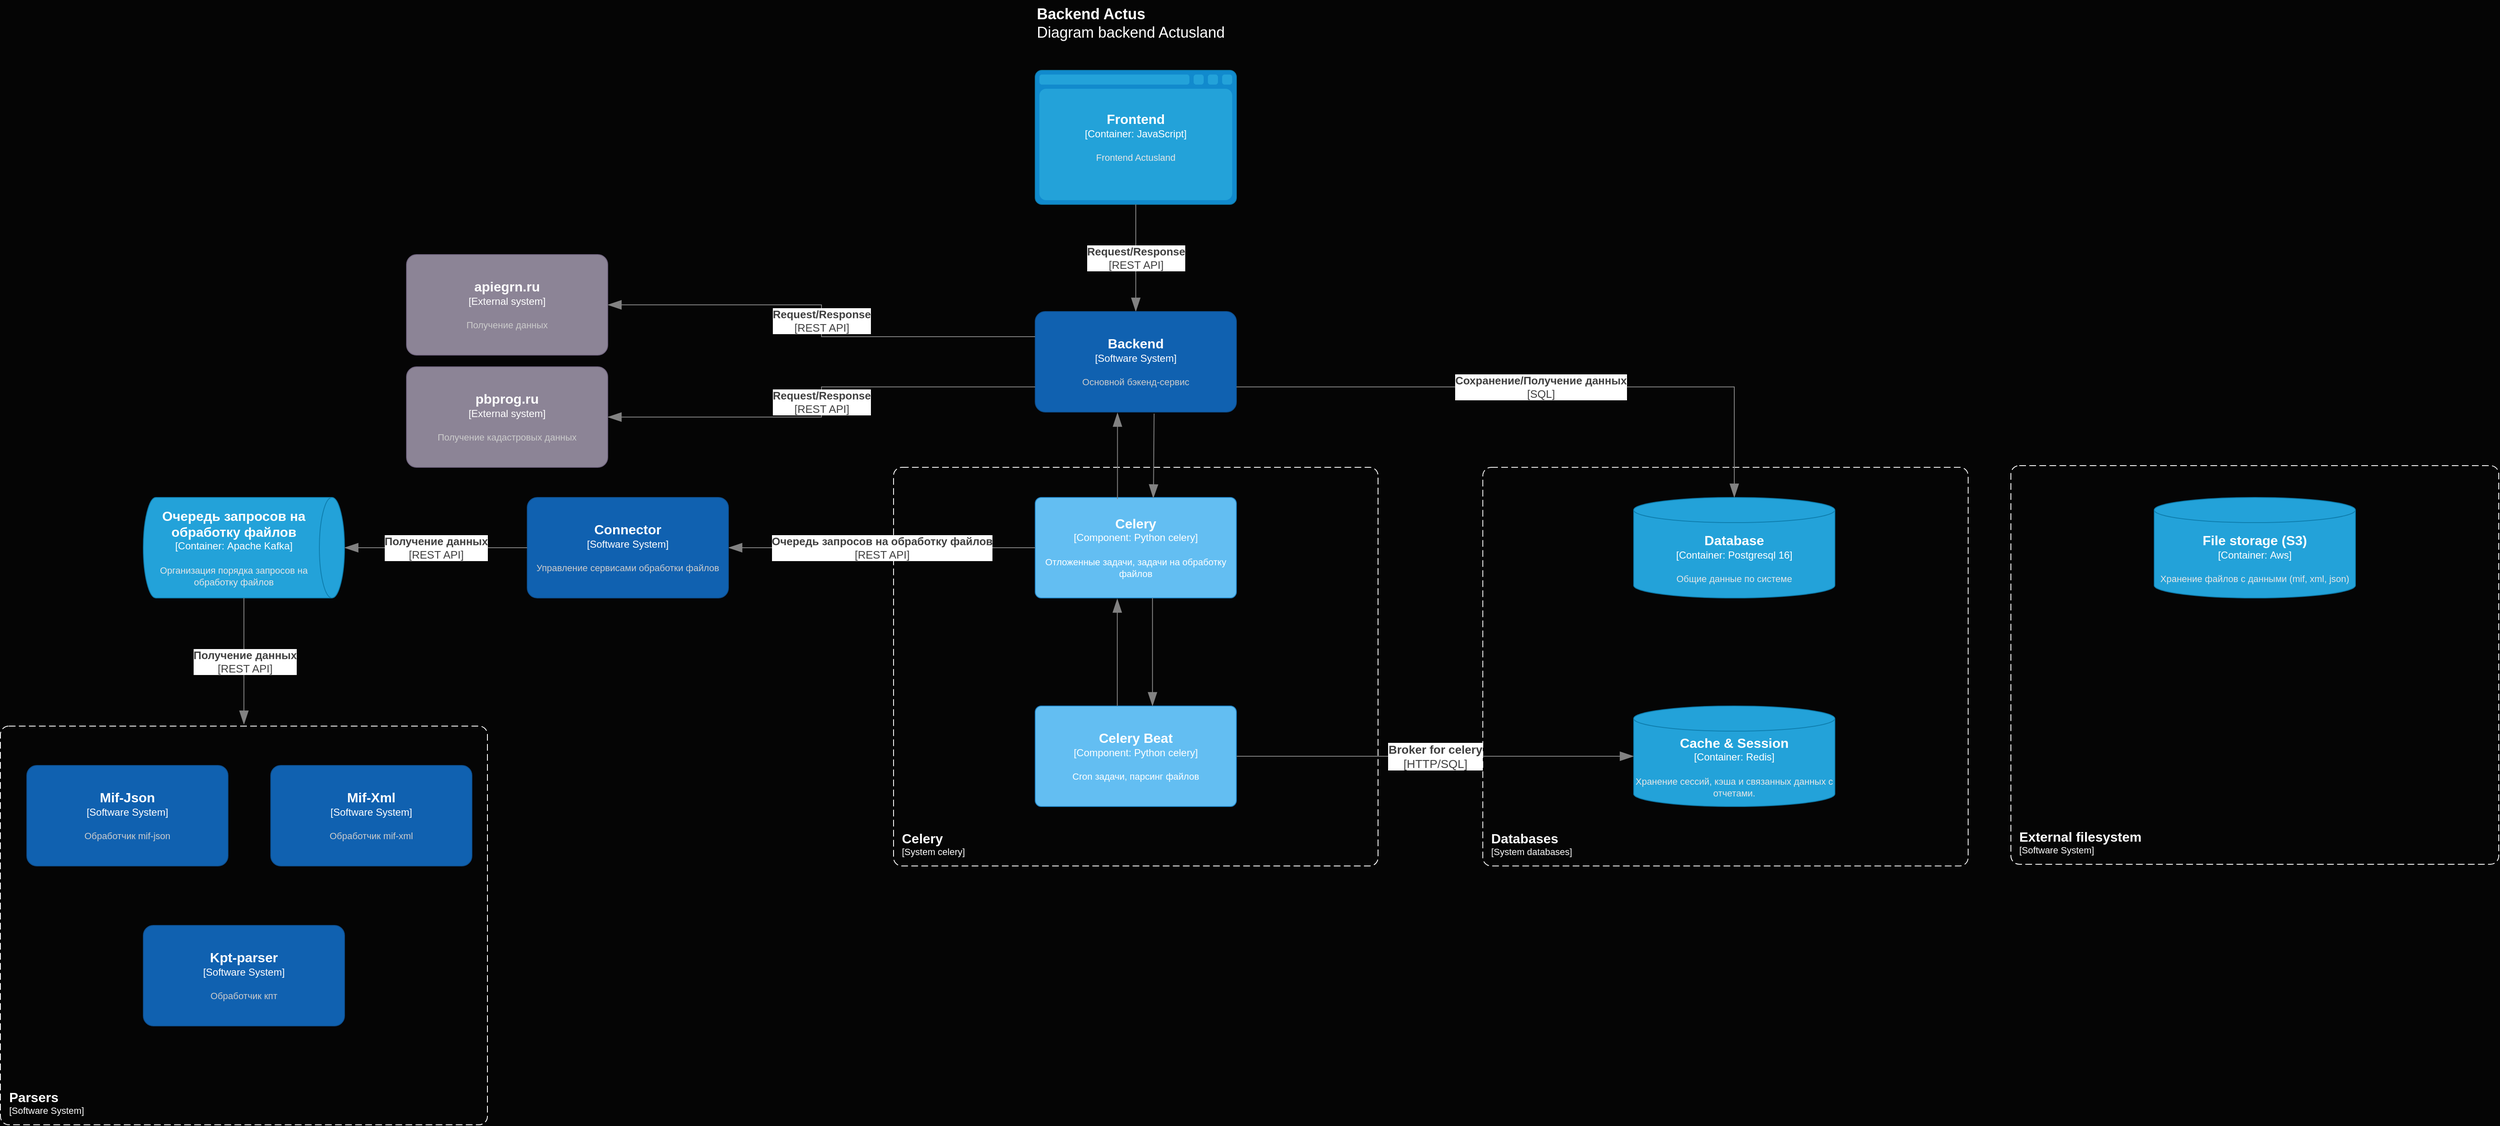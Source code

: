 <mxfile version="24.8.4">
  <diagram name="Страница — 1" id="52klQPQ4Oxv10gy-3ELU">
    <mxGraphModel dx="6168" dy="1476" grid="0" gridSize="10" guides="1" tooltips="1" connect="1" arrows="1" fold="1" page="1" pageScale="1" pageWidth="3300" pageHeight="2339" background="#050505" math="0" shadow="0">
      <root>
        <mxCell id="0" />
        <mxCell id="1" parent="0" />
        <object placeholders="1" c4Name="Cache &amp; Session" c4Type="Container" c4Technology="Redis" c4Description="Хранение сессий, кэша и связанных данных с отчетами." label="&lt;font style=&quot;font-size: 16px&quot;&gt;&lt;b&gt;%c4Name%&lt;/b&gt;&lt;/font&gt;&lt;div&gt;[%c4Type%:&amp;nbsp;%c4Technology%]&lt;/div&gt;&lt;br&gt;&lt;div&gt;&lt;font style=&quot;font-size: 11px&quot;&gt;&lt;font color=&quot;#E6E6E6&quot;&gt;%c4Description%&lt;/font&gt;&lt;/div&gt;" id="E3Ld_auYSvhSXCAyu43p-4">
          <mxCell style="shape=cylinder3;size=15;whiteSpace=wrap;html=1;boundedLbl=1;rounded=0;labelBackgroundColor=none;fillColor=#23A2D9;fontSize=12;fontColor=#ffffff;align=center;strokeColor=#0E7DAD;metaEdit=1;points=[[0.5,0,0],[1,0.25,0],[1,0.5,0],[1,0.75,0],[0.5,1,0],[0,0.75,0],[0,0.5,0],[0,0.25,0]];resizable=0;" vertex="1" parent="1">
            <mxGeometry x="-1133" y="848" width="240" height="120" as="geometry" />
          </mxCell>
        </object>
        <object placeholders="1" c4Name="pbprog.ru" c4Type="External system" c4Description="Получение кадастровых данных" label="&lt;font style=&quot;font-size: 16px&quot;&gt;&lt;b&gt;%c4Name%&lt;/b&gt;&lt;/font&gt;&lt;div&gt;[%c4Type%]&lt;/div&gt;&lt;br&gt;&lt;div&gt;&lt;font style=&quot;font-size: 11px&quot;&gt;&lt;font color=&quot;#cccccc&quot;&gt;%c4Description%&lt;/font&gt;&lt;/div&gt;" id="E3Ld_auYSvhSXCAyu43p-5">
          <mxCell style="rounded=1;whiteSpace=wrap;html=1;labelBackgroundColor=none;fillColor=#8C8496;fontColor=#ffffff;align=center;arcSize=10;strokeColor=#736782;metaEdit=1;resizable=0;points=[[0.25,0,0],[0.5,0,0],[0.75,0,0],[1,0.25,0],[1,0.5,0],[1,0.75,0],[0.75,1,0],[0.5,1,0],[0.25,1,0],[0,0.75,0],[0,0.5,0],[0,0.25,0]];" vertex="1" parent="1">
            <mxGeometry x="-2597" y="443" width="240" height="120" as="geometry" />
          </mxCell>
        </object>
        <object placeholders="1" c4Name="Database" c4Type="Container" c4Technology="Postgresql 16" c4Description="Общие данные по системе" label="&lt;font style=&quot;font-size: 16px&quot;&gt;&lt;b&gt;%c4Name%&lt;/b&gt;&lt;/font&gt;&lt;div&gt;[%c4Type%:&amp;nbsp;%c4Technology%]&lt;/div&gt;&lt;br&gt;&lt;div&gt;&lt;font style=&quot;font-size: 11px&quot;&gt;&lt;font color=&quot;#E6E6E6&quot;&gt;%c4Description%&lt;/font&gt;&lt;/div&gt;" id="E3Ld_auYSvhSXCAyu43p-7">
          <mxCell style="shape=cylinder3;size=15;whiteSpace=wrap;html=1;boundedLbl=1;rounded=0;labelBackgroundColor=none;fillColor=#23A2D9;fontSize=12;fontColor=#ffffff;align=center;strokeColor=#0E7DAD;metaEdit=1;points=[[0.5,0,0],[1,0.25,0],[1,0.5,0],[1,0.75,0],[0.5,1,0],[0,0.75,0],[0,0.5,0],[0,0.25,0]];resizable=0;" vertex="1" parent="1">
            <mxGeometry x="-1133" y="599" width="240" height="120" as="geometry" />
          </mxCell>
        </object>
        <object placeholders="1" c4Name="Frontend" c4Type="Container" c4Technology="JavaScript" c4Description="Frontend Actusland" label="&lt;font style=&quot;font-size: 16px&quot;&gt;&lt;b&gt;%c4Name%&lt;/b&gt;&lt;/font&gt;&lt;div&gt;[%c4Type%:&amp;nbsp;%c4Technology%]&lt;/div&gt;&lt;br&gt;&lt;div&gt;&lt;font style=&quot;font-size: 11px&quot;&gt;&lt;font color=&quot;#E6E6E6&quot;&gt;%c4Description%&lt;/font&gt;&lt;/div&gt;" id="E3Ld_auYSvhSXCAyu43p-8">
          <mxCell style="shape=mxgraph.c4.webBrowserContainer2;whiteSpace=wrap;html=1;boundedLbl=1;rounded=0;labelBackgroundColor=none;strokeColor=#118ACD;fillColor=#23A2D9;strokeColor=#118ACD;strokeColor2=#0E7DAD;fontSize=12;fontColor=#ffffff;align=center;metaEdit=1;points=[[0.5,0,0],[1,0.25,0],[1,0.5,0],[1,0.75,0],[0.5,1,0],[0,0.75,0],[0,0.5,0],[0,0.25,0]];resizable=0;" vertex="1" parent="1">
            <mxGeometry x="-1847" y="89" width="240" height="160" as="geometry" />
          </mxCell>
        </object>
        <object placeholders="1" c4Name="Backend Actus" c4Type="ContainerScopeBoundary" c4Description="Diagram backend Actusland" label="&lt;font style=&quot;font-size: 18px;&quot;&gt;&lt;b style=&quot;font-size: 18px;&quot;&gt;&lt;div style=&quot;text-align: left; font-size: 18px;&quot;&gt;%c4Name%&lt;/div&gt;&lt;/b&gt;&lt;/font&gt;&lt;div style=&quot;text-align: left; font-size: 18px;&quot;&gt;%c4Description%&lt;/div&gt;" id="E3Ld_auYSvhSXCAyu43p-9">
          <mxCell style="text;html=1;strokeColor=none;fillColor=none;align=left;verticalAlign=top;whiteSpace=wrap;rounded=0;metaEdit=1;allowArrows=0;resizable=1;rotatable=0;connectable=0;recursiveResize=0;expand=0;pointerEvents=0;points=[[0.25,0,0],[0.5,0,0],[0.75,0,0],[1,0.25,0],[1,0.5,0],[1,0.75,0],[0.75,1,0],[0.5,1,0],[0.25,1,0],[0,0.75,0],[0,0.5,0],[0,0.25,0]];fontColor=#FFFFFF;fontSize=18;" vertex="1" parent="1">
            <mxGeometry x="-1847" y="5" width="302" height="69" as="geometry" />
          </mxCell>
        </object>
        <object placeholders="1" c4Type="Relationship" c4Technology="REST API" c4Description="Request/Response" label="&lt;div style=&quot;text-align: left; font-size: 13px;&quot;&gt;&lt;div style=&quot;text-align: center; font-size: 13px;&quot;&gt;&lt;b style=&quot;font-size: 13px;&quot;&gt;%c4Description%&lt;/b&gt;&lt;/div&gt;&lt;div style=&quot;text-align: center; font-size: 13px;&quot;&gt;[%c4Technology%]&lt;/div&gt;&lt;/div&gt;" id="E3Ld_auYSvhSXCAyu43p-10">
          <mxCell style="endArrow=blockThin;html=1;fontSize=13;fontColor=#404040;strokeWidth=1;endFill=1;strokeColor=#828282;elbow=vertical;metaEdit=1;endSize=14;startSize=14;jumpStyle=arc;jumpSize=16;rounded=0;edgeStyle=orthogonalEdgeStyle;exitX=0.5;exitY=1;exitDx=0;exitDy=0;exitPerimeter=0;entryX=0.5;entryY=0;entryDx=0;entryDy=0;entryPerimeter=0;" edge="1" parent="1" source="E3Ld_auYSvhSXCAyu43p-8" target="E3Ld_auYSvhSXCAyu43p-11">
            <mxGeometry width="240" relative="1" as="geometry">
              <mxPoint x="-1718" y="366" as="sourcePoint" />
              <mxPoint x="-1727" y="360" as="targetPoint" />
            </mxGeometry>
          </mxCell>
        </object>
        <object placeholders="1" c4Name="Backend" c4Type="Software System" c4Description="Основной бэкенд-сервис" label="&lt;font style=&quot;font-size: 16px&quot;&gt;&lt;b&gt;%c4Name%&lt;/b&gt;&lt;/font&gt;&lt;div&gt;[%c4Type%]&lt;/div&gt;&lt;br&gt;&lt;div&gt;&lt;font style=&quot;font-size: 11px&quot;&gt;&lt;font color=&quot;#cccccc&quot;&gt;%c4Description%&lt;/font&gt;&lt;/div&gt;" id="E3Ld_auYSvhSXCAyu43p-11">
          <mxCell style="rounded=1;whiteSpace=wrap;html=1;labelBackgroundColor=none;fillColor=#1061B0;fontColor=#ffffff;align=center;arcSize=10;strokeColor=#0D5091;metaEdit=1;resizable=0;points=[[0.25,0,0],[0.5,0,0],[0.75,0,0],[1,0.25,0],[1,0.5,0],[1,0.75,0],[0.75,1,0],[0.5,1,0],[0.25,1,0],[0,0.75,0],[0,0.5,0],[0,0.25,0]];" vertex="1" parent="1">
            <mxGeometry x="-1847" y="377" width="240" height="120" as="geometry" />
          </mxCell>
        </object>
        <object placeholders="1" c4Name="Databases" c4Type="SystemScopeBoundary" c4Application="System databases" label="&lt;font style=&quot;font-size: 16px&quot;&gt;&lt;b&gt;&lt;div style=&quot;text-align: left&quot;&gt;%c4Name%&lt;/div&gt;&lt;/b&gt;&lt;/font&gt;&lt;div style=&quot;text-align: left&quot;&gt;[%c4Application%]&lt;/div&gt;" id="E3Ld_auYSvhSXCAyu43p-12">
          <mxCell style="rounded=1;fontSize=11;whiteSpace=wrap;html=1;dashed=1;arcSize=20;fillColor=none;strokeColor=#F2F2F2;fontColor=#FAFAFA;labelBackgroundColor=none;align=left;verticalAlign=bottom;labelBorderColor=none;spacingTop=0;spacing=10;dashPattern=8 4;metaEdit=1;rotatable=0;perimeter=rectanglePerimeter;labelPadding=0;allowArrows=0;connectable=0;expand=0;recursiveResize=0;editable=1;pointerEvents=0;absoluteArcSize=1;points=[[0.25,0,0],[0.5,0,0],[0.75,0,0],[1,0.25,0],[1,0.5,0],[1,0.75,0],[0.75,1,0],[0.5,1,0],[0.25,1,0],[0,0.75,0],[0,0.5,0],[0,0.25,0]];" vertex="1" parent="1">
            <mxGeometry x="-1313" y="563" width="579" height="476" as="geometry" />
          </mxCell>
        </object>
        <object placeholders="1" c4Name="Celery" c4Type="SystemScopeBoundary" c4Application="System celery" label="&lt;font style=&quot;font-size: 16px&quot;&gt;&lt;b&gt;&lt;div style=&quot;text-align: left&quot;&gt;%c4Name%&lt;/div&gt;&lt;/b&gt;&lt;/font&gt;&lt;div style=&quot;text-align: left&quot;&gt;[%c4Application%]&lt;/div&gt;" id="E3Ld_auYSvhSXCAyu43p-13">
          <mxCell style="rounded=1;fontSize=11;whiteSpace=wrap;html=1;dashed=1;arcSize=20;fillColor=none;strokeColor=#FCFCFC;fontColor=#FFFFFF;labelBackgroundColor=none;align=left;verticalAlign=bottom;labelBorderColor=none;spacingTop=0;spacing=10;dashPattern=8 4;metaEdit=1;rotatable=0;perimeter=rectanglePerimeter;labelPadding=0;allowArrows=0;connectable=0;expand=0;recursiveResize=0;editable=1;pointerEvents=0;absoluteArcSize=1;points=[[0.25,0,0],[0.5,0,0],[0.75,0,0],[1,0.25,0],[1,0.5,0],[1,0.75,0],[0.75,1,0],[0.5,1,0],[0.25,1,0],[0,0.75,0],[0,0.5,0],[0,0.25,0]];" vertex="1" parent="1">
            <mxGeometry x="-2016" y="563" width="578" height="476" as="geometry" />
          </mxCell>
        </object>
        <object placeholders="1" c4Name="Celery" c4Type="Component" c4Technology="Python celery" c4Description="Отложенные задачи, задачи на обработку файлов" label="&lt;font style=&quot;font-size: 16px&quot;&gt;&lt;b&gt;%c4Name%&lt;/b&gt;&lt;/font&gt;&lt;div&gt;[%c4Type%: %c4Technology%]&lt;/div&gt;&lt;br&gt;&lt;div&gt;&lt;font style=&quot;font-size: 11px&quot;&gt;%c4Description%&lt;/font&gt;&lt;/div&gt;" id="E3Ld_auYSvhSXCAyu43p-14">
          <mxCell style="rounded=1;whiteSpace=wrap;html=1;labelBackgroundColor=none;fillColor=#63BEF2;fontColor=#ffffff;align=center;arcSize=6;strokeColor=#2086C9;metaEdit=1;resizable=0;points=[[0.25,0,0],[0.5,0,0],[0.75,0,0],[1,0.25,0],[1,0.5,0],[1,0.75,0],[0.75,1,0],[0.5,1,0],[0.25,1,0],[0,0.75,0],[0,0.5,0],[0,0.25,0]];" vertex="1" parent="1">
            <mxGeometry x="-1847" y="599" width="240" height="120" as="geometry" />
          </mxCell>
        </object>
        <object placeholders="1" c4Name="Celery Beat" c4Type="Component" c4Technology="Python celery" c4Description="Cron задачи, парсинг файлов" label="&lt;font style=&quot;font-size: 16px&quot;&gt;&lt;b&gt;%c4Name%&lt;/b&gt;&lt;/font&gt;&lt;div&gt;[%c4Type%: %c4Technology%]&lt;/div&gt;&lt;br&gt;&lt;div&gt;&lt;font style=&quot;font-size: 11px&quot;&gt;%c4Description%&lt;/font&gt;&lt;/div&gt;" id="E3Ld_auYSvhSXCAyu43p-15">
          <mxCell style="rounded=1;whiteSpace=wrap;html=1;labelBackgroundColor=none;fillColor=#63BEF2;fontColor=#ffffff;align=center;arcSize=6;strokeColor=#2086C9;metaEdit=1;resizable=0;points=[[0.25,0,0],[0.5,0,0],[0.75,0,0],[1,0.25,0],[1,0.5,0],[1,0.75,0],[0.75,1,0],[0.5,1,0],[0.25,1,0],[0,0.75,0],[0,0.5,0],[0,0.25,0]];" vertex="1" parent="1">
            <mxGeometry x="-1847" y="848" width="240" height="120" as="geometry" />
          </mxCell>
        </object>
        <object placeholders="1" c4Type="Relationship" id="E3Ld_auYSvhSXCAyu43p-16">
          <mxCell style="endArrow=blockThin;html=1;fontSize=10;fontColor=#404040;strokeWidth=1;endFill=1;strokeColor=#828282;elbow=vertical;metaEdit=1;endSize=14;startSize=14;jumpStyle=arc;jumpSize=16;rounded=0;edgeStyle=orthogonalEdgeStyle;exitX=0.583;exitY=1;exitDx=0;exitDy=0;exitPerimeter=0;entryX=0.583;entryY=0;entryDx=0;entryDy=0;entryPerimeter=0;" edge="1" parent="1" source="E3Ld_auYSvhSXCAyu43p-14" target="E3Ld_auYSvhSXCAyu43p-15">
            <mxGeometry width="240" relative="1" as="geometry">
              <mxPoint x="-1818" y="766" as="sourcePoint" />
              <mxPoint x="-1578" y="766" as="targetPoint" />
            </mxGeometry>
          </mxCell>
        </object>
        <object placeholders="1" c4Type="Relationship" c4Technology="HTTP/SQL" c4Description="Broker for celery" label="&lt;div style=&quot;text-align: left; font-size: 14px;&quot;&gt;&lt;div style=&quot;text-align: center; font-size: 14px;&quot;&gt;&lt;b style=&quot;font-size: 14px;&quot;&gt;%c4Description%&lt;/b&gt;&lt;/div&gt;&lt;div style=&quot;text-align: center; font-size: 14px;&quot;&gt;[%c4Technology%]&lt;/div&gt;&lt;/div&gt;" id="E3Ld_auYSvhSXCAyu43p-19">
          <mxCell style="endArrow=blockThin;html=1;fontSize=14;fontColor=#404040;strokeWidth=1;endFill=1;strokeColor=#828282;elbow=vertical;metaEdit=1;endSize=14;startSize=14;jumpStyle=arc;jumpSize=16;rounded=0;edgeStyle=orthogonalEdgeStyle;exitX=1;exitY=0.5;exitDx=0;exitDy=0;exitPerimeter=0;entryX=0;entryY=0.5;entryDx=0;entryDy=0;entryPerimeter=0;" edge="1" parent="1" source="E3Ld_auYSvhSXCAyu43p-15" target="E3Ld_auYSvhSXCAyu43p-4">
            <mxGeometry width="240" relative="1" as="geometry">
              <mxPoint x="-1618" y="766" as="sourcePoint" />
              <mxPoint x="-1378" y="766" as="targetPoint" />
            </mxGeometry>
          </mxCell>
        </object>
        <object placeholders="1" c4Type="Relationship" id="E3Ld_auYSvhSXCAyu43p-20">
          <mxCell style="endArrow=blockThin;html=1;fontSize=10;fontColor=#404040;strokeWidth=1;endFill=1;strokeColor=#828282;elbow=vertical;metaEdit=1;endSize=14;startSize=14;jumpStyle=arc;jumpSize=16;rounded=0;edgeStyle=orthogonalEdgeStyle;exitX=0.408;exitY=0;exitDx=0;exitDy=0;exitPerimeter=0;entryX=0.408;entryY=1.008;entryDx=0;entryDy=0;entryPerimeter=0;" edge="1" parent="1" source="E3Ld_auYSvhSXCAyu43p-15" target="E3Ld_auYSvhSXCAyu43p-14">
            <mxGeometry width="240" relative="1" as="geometry">
              <mxPoint x="-1618" y="766" as="sourcePoint" />
              <mxPoint x="-1378" y="766" as="targetPoint" />
            </mxGeometry>
          </mxCell>
        </object>
        <object placeholders="1" c4Type="Relationship" c4Technology="REST API" c4Description="Request/Response" label="&lt;div style=&quot;text-align: left; font-size: 13px;&quot;&gt;&lt;div style=&quot;text-align: center; font-size: 13px;&quot;&gt;&lt;b style=&quot;font-size: 13px;&quot;&gt;%c4Description%&lt;/b&gt;&lt;/div&gt;&lt;div style=&quot;text-align: center; font-size: 13px;&quot;&gt;[%c4Technology%]&lt;/div&gt;&lt;/div&gt;" id="E3Ld_auYSvhSXCAyu43p-21">
          <mxCell style="endArrow=blockThin;html=1;fontSize=13;fontColor=#404040;strokeWidth=1;endFill=1;strokeColor=#828282;elbow=vertical;metaEdit=1;endSize=14;startSize=14;jumpStyle=arc;jumpSize=16;rounded=0;edgeStyle=orthogonalEdgeStyle;exitX=0;exitY=0.75;exitDx=0;exitDy=0;exitPerimeter=0;entryX=1;entryY=0.5;entryDx=0;entryDy=0;entryPerimeter=0;" edge="1" parent="1" source="E3Ld_auYSvhSXCAyu43p-11" target="E3Ld_auYSvhSXCAyu43p-5">
            <mxGeometry width="240" relative="1" as="geometry">
              <mxPoint x="-2418" y="566" as="sourcePoint" />
              <mxPoint x="-2178" y="566" as="targetPoint" />
            </mxGeometry>
          </mxCell>
        </object>
        <object placeholders="1" c4Type="Relationship" c4Technology="REST API" c4Description="Очередь запросов на обработку файлов" label="&lt;div style=&quot;text-align: left; font-size: 13px;&quot;&gt;&lt;div style=&quot;text-align: center; font-size: 13px;&quot;&gt;&lt;b style=&quot;font-size: 13px;&quot;&gt;%c4Description%&lt;/b&gt;&lt;/div&gt;&lt;div style=&quot;text-align: center; font-size: 13px;&quot;&gt;[%c4Technology%]&lt;/div&gt;&lt;/div&gt;" id="E3Ld_auYSvhSXCAyu43p-22">
          <mxCell style="endArrow=blockThin;html=1;fontSize=13;fontColor=#404040;strokeWidth=1;endFill=1;strokeColor=#828282;elbow=vertical;metaEdit=1;endSize=14;startSize=14;jumpStyle=arc;jumpSize=16;rounded=0;edgeStyle=orthogonalEdgeStyle;exitX=0;exitY=0.5;exitDx=0;exitDy=0;exitPerimeter=0;entryX=1;entryY=0.5;entryDx=0;entryDy=0;entryPerimeter=0;" edge="1" parent="1" source="E3Ld_auYSvhSXCAyu43p-14" target="E3Ld_auYSvhSXCAyu43p-26">
            <mxGeometry width="240" relative="1" as="geometry">
              <mxPoint x="-2018" y="766" as="sourcePoint" />
              <mxPoint x="-2055" y="664" as="targetPoint" />
            </mxGeometry>
          </mxCell>
        </object>
        <object placeholders="1" c4Name="Очередь запросов на обработку файлов" c4Type="Container" c4Technology="Apache Kafka" c4Description="Организация порядка запросов на обработку файлов" label="&lt;font style=&quot;font-size: 16px&quot;&gt;&lt;b&gt;%c4Name%&lt;/b&gt;&lt;/font&gt;&lt;div&gt;[%c4Type%:&amp;nbsp;%c4Technology%]&lt;/div&gt;&lt;br&gt;&lt;div&gt;&lt;font style=&quot;font-size: 11px&quot;&gt;&lt;font color=&quot;#E6E6E6&quot;&gt;%c4Description%&lt;/font&gt;&lt;/div&gt;" id="E3Ld_auYSvhSXCAyu43p-23">
          <mxCell style="shape=cylinder3;size=15;direction=south;whiteSpace=wrap;html=1;boundedLbl=1;rounded=0;labelBackgroundColor=none;fillColor=#23A2D9;fontSize=12;fontColor=#ffffff;align=center;strokeColor=#0E7DAD;metaEdit=1;points=[[0.5,0,0],[1,0.25,0],[1,0.5,0],[1,0.75,0],[0.5,1,0],[0,0.75,0],[0,0.5,0],[0,0.25,0]];resizable=0;" vertex="1" parent="1">
            <mxGeometry x="-2911" y="599" width="240" height="120" as="geometry" />
          </mxCell>
        </object>
        <object placeholders="1" c4Type="Relationship" c4Technology="REST API" c4Description="Получение данных" label="&lt;div style=&quot;text-align: left; font-size: 13px;&quot;&gt;&lt;div style=&quot;text-align: center; font-size: 13px;&quot;&gt;&lt;b style=&quot;font-size: 13px;&quot;&gt;%c4Description%&lt;/b&gt;&lt;/div&gt;&lt;div style=&quot;text-align: center; font-size: 13px;&quot;&gt;[%c4Technology%]&lt;/div&gt;&lt;/div&gt;" id="E3Ld_auYSvhSXCAyu43p-24">
          <mxCell style="endArrow=blockThin;html=1;fontSize=13;fontColor=#404040;strokeWidth=1;endFill=1;strokeColor=#828282;elbow=vertical;metaEdit=1;endSize=14;startSize=14;jumpStyle=arc;jumpSize=16;rounded=0;edgeStyle=orthogonalEdgeStyle;exitX=1;exitY=0.5;exitDx=0;exitDy=0;exitPerimeter=0;" edge="1" parent="1" source="E3Ld_auYSvhSXCAyu43p-23">
            <mxGeometry width="240" relative="1" as="geometry">
              <mxPoint x="-2318" y="766" as="sourcePoint" />
              <mxPoint x="-2791" y="870" as="targetPoint" />
            </mxGeometry>
          </mxCell>
        </object>
        <object placeholders="1" c4Name="Parsers" c4Type="SystemScopeBoundary" c4Application="Software System" label="&lt;font style=&quot;font-size: 16px&quot;&gt;&lt;b&gt;&lt;div style=&quot;text-align: left&quot;&gt;%c4Name%&lt;/div&gt;&lt;/b&gt;&lt;/font&gt;&lt;div style=&quot;text-align: left&quot;&gt;[%c4Application%]&lt;/div&gt;" id="E3Ld_auYSvhSXCAyu43p-25">
          <mxCell style="rounded=1;fontSize=11;whiteSpace=wrap;html=1;dashed=1;arcSize=20;fillColor=none;strokeColor=#FFFFFF;fontColor=#FFFFFF;labelBackgroundColor=none;align=left;verticalAlign=bottom;labelBorderColor=none;spacingTop=0;spacing=10;dashPattern=8 4;metaEdit=1;rotatable=0;perimeter=rectanglePerimeter;labelPadding=0;allowArrows=0;connectable=0;expand=0;recursiveResize=0;editable=1;pointerEvents=0;absoluteArcSize=1;points=[[0.25,0,0],[0.5,0,0],[0.75,0,0],[1,0.25,0],[1,0.5,0],[1,0.75,0],[0.75,1,0],[0.5,1,0],[0.25,1,0],[0,0.75,0],[0,0.5,0],[0,0.25,0]];" vertex="1" parent="1">
            <mxGeometry x="-3081.5" y="872" width="581" height="476" as="geometry" />
          </mxCell>
        </object>
        <object placeholders="1" c4Name="Connector" c4Type="Software System" c4Description="Управление сервисами обработки файлов" label="&lt;font style=&quot;font-size: 16px&quot;&gt;&lt;b&gt;%c4Name%&lt;/b&gt;&lt;/font&gt;&lt;div&gt;[%c4Type%]&lt;/div&gt;&lt;br&gt;&lt;div&gt;&lt;font style=&quot;font-size: 11px&quot;&gt;&lt;font color=&quot;#cccccc&quot;&gt;%c4Description%&lt;/font&gt;&lt;/div&gt;" id="E3Ld_auYSvhSXCAyu43p-26">
          <mxCell style="rounded=1;whiteSpace=wrap;html=1;labelBackgroundColor=none;fillColor=#1061B0;fontColor=#ffffff;align=center;arcSize=10;strokeColor=#0D5091;metaEdit=1;resizable=0;points=[[0.25,0,0],[0.5,0,0],[0.75,0,0],[1,0.25,0],[1,0.5,0],[1,0.75,0],[0.75,1,0],[0.5,1,0],[0.25,1,0],[0,0.75,0],[0,0.5,0],[0,0.25,0]];" vertex="1" parent="1">
            <mxGeometry x="-2453" y="599" width="240" height="120" as="geometry" />
          </mxCell>
        </object>
        <object placeholders="1" c4Name="Mif-Json" c4Type="Software System" c4Description="Обработчик mif-json" label="&lt;font style=&quot;font-size: 16px&quot;&gt;&lt;b&gt;%c4Name%&lt;/b&gt;&lt;/font&gt;&lt;div&gt;[%c4Type%]&lt;/div&gt;&lt;br&gt;&lt;div&gt;&lt;font style=&quot;font-size: 11px&quot;&gt;&lt;font color=&quot;#cccccc&quot;&gt;%c4Description%&lt;/font&gt;&lt;/div&gt;" id="E3Ld_auYSvhSXCAyu43p-27">
          <mxCell style="rounded=1;whiteSpace=wrap;html=1;labelBackgroundColor=none;fillColor=#1061B0;fontColor=#ffffff;align=center;arcSize=10;strokeColor=#0D5091;metaEdit=1;resizable=0;points=[[0.25,0,0],[0.5,0,0],[0.75,0,0],[1,0.25,0],[1,0.5,0],[1,0.75,0],[0.75,1,0],[0.5,1,0],[0.25,1,0],[0,0.75,0],[0,0.5,0],[0,0.25,0]];" vertex="1" parent="1">
            <mxGeometry x="-3050" y="919" width="240" height="120" as="geometry" />
          </mxCell>
        </object>
        <object placeholders="1" c4Name="Mif-Xml" c4Type="Software System" c4Description="Обработчик mif-xml" label="&lt;font style=&quot;font-size: 16px&quot;&gt;&lt;b&gt;%c4Name%&lt;/b&gt;&lt;/font&gt;&lt;div&gt;[%c4Type%]&lt;/div&gt;&lt;br&gt;&lt;div&gt;&lt;font style=&quot;font-size: 11px&quot;&gt;&lt;font color=&quot;#cccccc&quot;&gt;%c4Description%&lt;/font&gt;&lt;/div&gt;" id="E3Ld_auYSvhSXCAyu43p-28">
          <mxCell style="rounded=1;whiteSpace=wrap;html=1;labelBackgroundColor=none;fillColor=#1061B0;fontColor=#ffffff;align=center;arcSize=10;strokeColor=#0D5091;metaEdit=1;resizable=0;points=[[0.25,0,0],[0.5,0,0],[0.75,0,0],[1,0.25,0],[1,0.5,0],[1,0.75,0],[0.75,1,0],[0.5,1,0],[0.25,1,0],[0,0.75,0],[0,0.5,0],[0,0.25,0]];" vertex="1" parent="1">
            <mxGeometry x="-2759" y="919" width="240" height="120" as="geometry" />
          </mxCell>
        </object>
        <object placeholders="1" c4Name="Kpt-parser" c4Type="Software System" c4Description="Обработчик кпт" label="&lt;font style=&quot;font-size: 16px&quot;&gt;&lt;b&gt;%c4Name%&lt;/b&gt;&lt;/font&gt;&lt;div&gt;[%c4Type%]&lt;/div&gt;&lt;br&gt;&lt;div&gt;&lt;font style=&quot;font-size: 11px&quot;&gt;&lt;font color=&quot;#cccccc&quot;&gt;%c4Description%&lt;/font&gt;&lt;/div&gt;" id="E3Ld_auYSvhSXCAyu43p-29">
          <mxCell style="rounded=1;whiteSpace=wrap;html=1;labelBackgroundColor=none;fillColor=#1061B0;fontColor=#ffffff;align=center;arcSize=10;strokeColor=#0D5091;metaEdit=1;resizable=0;points=[[0.25,0,0],[0.5,0,0],[0.75,0,0],[1,0.25,0],[1,0.5,0],[1,0.75,0],[0.75,1,0],[0.5,1,0],[0.25,1,0],[0,0.75,0],[0,0.5,0],[0,0.25,0]];" vertex="1" parent="1">
            <mxGeometry x="-2911" y="1110" width="240" height="120" as="geometry" />
          </mxCell>
        </object>
        <object placeholders="1" c4Type="Relationship" c4Technology="REST API" c4Description="Получение данных" label="&lt;div style=&quot;text-align: left; font-size: 13px;&quot;&gt;&lt;div style=&quot;text-align: center; font-size: 13px;&quot;&gt;&lt;b style=&quot;font-size: 13px;&quot;&gt;%c4Description%&lt;/b&gt;&lt;/div&gt;&lt;div style=&quot;text-align: center; font-size: 13px;&quot;&gt;[%c4Technology%]&lt;/div&gt;&lt;/div&gt;" id="E3Ld_auYSvhSXCAyu43p-30">
          <mxCell style="endArrow=blockThin;html=1;fontSize=13;fontColor=#404040;strokeWidth=1;endFill=1;strokeColor=#828282;elbow=vertical;metaEdit=1;endSize=14;startSize=14;jumpStyle=arc;jumpSize=16;rounded=0;edgeStyle=orthogonalEdgeStyle;exitX=0;exitY=0.5;exitDx=0;exitDy=0;exitPerimeter=0;entryX=0.5;entryY=0;entryDx=0;entryDy=0;entryPerimeter=0;" edge="1" parent="1" source="E3Ld_auYSvhSXCAyu43p-26" target="E3Ld_auYSvhSXCAyu43p-23">
            <mxGeometry width="240" relative="1" as="geometry">
              <mxPoint x="-2781" y="729" as="sourcePoint" />
              <mxPoint x="-2409" y="847" as="targetPoint" />
            </mxGeometry>
          </mxCell>
        </object>
        <object placeholders="1" c4Type="Relationship" id="E3Ld_auYSvhSXCAyu43p-31">
          <mxCell style="endArrow=blockThin;html=1;fontSize=10;fontColor=#404040;strokeWidth=1;endFill=1;strokeColor=#828282;elbow=vertical;metaEdit=1;endSize=14;startSize=14;jumpStyle=arc;jumpSize=16;rounded=0;edgeStyle=orthogonalEdgeStyle;exitX=0.409;exitY=0.015;exitDx=0;exitDy=0;exitPerimeter=0;entryX=0.409;entryY=1.008;entryDx=0;entryDy=0;entryPerimeter=0;" edge="1" parent="1" source="E3Ld_auYSvhSXCAyu43p-14" target="E3Ld_auYSvhSXCAyu43p-11">
            <mxGeometry width="240" relative="1" as="geometry">
              <mxPoint x="-1739" y="858" as="sourcePoint" />
              <mxPoint x="-1739" y="730" as="targetPoint" />
            </mxGeometry>
          </mxCell>
        </object>
        <object placeholders="1" c4Type="Relationship" id="E3Ld_auYSvhSXCAyu43p-32">
          <mxCell style="endArrow=blockThin;html=1;fontSize=10;fontColor=#404040;strokeWidth=1;endFill=1;strokeColor=#828282;elbow=vertical;metaEdit=1;endSize=14;startSize=14;jumpStyle=arc;jumpSize=16;rounded=0;edgeStyle=orthogonalEdgeStyle;exitX=0.591;exitY=1.016;exitDx=0;exitDy=0;exitPerimeter=0;entryX=0.587;entryY=0.007;entryDx=0;entryDy=0;entryPerimeter=0;" edge="1" parent="1" source="E3Ld_auYSvhSXCAyu43p-11" target="E3Ld_auYSvhSXCAyu43p-14">
            <mxGeometry width="240" relative="1" as="geometry">
              <mxPoint x="-1697" y="729" as="sourcePoint" />
              <mxPoint x="-1697" y="858" as="targetPoint" />
            </mxGeometry>
          </mxCell>
        </object>
        <object placeholders="1" c4Type="Relationship" c4Technology="SQL" c4Description="Сохранение/Получение данных" label="&lt;div style=&quot;text-align: left; font-size: 13px;&quot;&gt;&lt;div style=&quot;text-align: center; font-size: 13px;&quot;&gt;&lt;b style=&quot;font-size: 13px;&quot;&gt;%c4Description%&lt;/b&gt;&lt;/div&gt;&lt;div style=&quot;text-align: center; font-size: 13px;&quot;&gt;[%c4Technology%]&lt;/div&gt;&lt;/div&gt;" id="E3Ld_auYSvhSXCAyu43p-33">
          <mxCell style="endArrow=blockThin;html=1;fontSize=13;fontColor=#404040;strokeWidth=1;endFill=1;strokeColor=#828282;elbow=vertical;metaEdit=1;endSize=14;startSize=14;jumpStyle=arc;jumpSize=16;rounded=0;edgeStyle=orthogonalEdgeStyle;exitX=1;exitY=0.75;exitDx=0;exitDy=0;exitPerimeter=0;entryX=0.5;entryY=0;entryDx=0;entryDy=0;entryPerimeter=0;" edge="1" parent="1" source="E3Ld_auYSvhSXCAyu43p-11" target="E3Ld_auYSvhSXCAyu43p-7">
            <mxGeometry width="240" relative="1" as="geometry">
              <mxPoint x="-1449" y="506" as="sourcePoint" />
              <mxPoint x="-1209" y="506" as="targetPoint" />
            </mxGeometry>
          </mxCell>
        </object>
        <object placeholders="1" c4Name="apiegrn.ru" c4Type="External system" c4Description="Получение данных" label="&lt;font style=&quot;font-size: 16px&quot;&gt;&lt;b&gt;%c4Name%&lt;/b&gt;&lt;/font&gt;&lt;div&gt;[%c4Type%]&lt;/div&gt;&lt;br&gt;&lt;div&gt;&lt;font style=&quot;font-size: 11px&quot;&gt;&lt;font color=&quot;#cccccc&quot;&gt;%c4Description%&lt;/font&gt;&lt;/div&gt;" id="E3Ld_auYSvhSXCAyu43p-34">
          <mxCell style="rounded=1;whiteSpace=wrap;html=1;labelBackgroundColor=none;fillColor=#8C8496;fontColor=#ffffff;align=center;arcSize=10;strokeColor=#736782;metaEdit=1;resizable=0;points=[[0.25,0,0],[0.5,0,0],[0.75,0,0],[1,0.25,0],[1,0.5,0],[1,0.75,0],[0.75,1,0],[0.5,1,0],[0.25,1,0],[0,0.75,0],[0,0.5,0],[0,0.25,0]];" vertex="1" parent="1">
            <mxGeometry x="-2597" y="309" width="240" height="120" as="geometry" />
          </mxCell>
        </object>
        <object placeholders="1" c4Type="Relationship" c4Technology="REST API" c4Description="Request/Response" label="&lt;div style=&quot;text-align: left; font-size: 13px;&quot;&gt;&lt;div style=&quot;text-align: center; font-size: 13px;&quot;&gt;&lt;b style=&quot;font-size: 13px;&quot;&gt;%c4Description%&lt;/b&gt;&lt;/div&gt;&lt;div style=&quot;text-align: center; font-size: 13px;&quot;&gt;[%c4Technology%]&lt;/div&gt;&lt;/div&gt;" id="E3Ld_auYSvhSXCAyu43p-35">
          <mxCell style="endArrow=blockThin;html=1;fontSize=13;fontColor=#404040;strokeWidth=1;endFill=1;strokeColor=#828282;elbow=vertical;metaEdit=1;endSize=14;startSize=14;jumpStyle=arc;jumpSize=16;rounded=0;edgeStyle=orthogonalEdgeStyle;exitX=0;exitY=0.25;exitDx=0;exitDy=0;exitPerimeter=0;entryX=1;entryY=0.5;entryDx=0;entryDy=0;entryPerimeter=0;" edge="1" parent="1" source="E3Ld_auYSvhSXCAyu43p-11" target="E3Ld_auYSvhSXCAyu43p-34">
            <mxGeometry width="240" relative="1" as="geometry">
              <mxPoint x="-1837" y="477" as="sourcePoint" />
              <mxPoint x="-2353" y="426" as="targetPoint" />
            </mxGeometry>
          </mxCell>
        </object>
        <object placeholders="1" c4Name="External filesystem" c4Type="SystemScopeBoundary" c4Application="Software System" label="&lt;font style=&quot;font-size: 16px&quot;&gt;&lt;b&gt;&lt;div style=&quot;text-align: left&quot;&gt;%c4Name%&lt;/div&gt;&lt;/b&gt;&lt;/font&gt;&lt;div style=&quot;text-align: left&quot;&gt;[%c4Application%]&lt;/div&gt;" id="E3Ld_auYSvhSXCAyu43p-36">
          <mxCell style="rounded=1;fontSize=11;whiteSpace=wrap;html=1;dashed=1;arcSize=20;fillColor=none;strokeColor=#FFFFFF;fontColor=#FFFFFF;labelBackgroundColor=none;align=left;verticalAlign=bottom;labelBorderColor=none;spacingTop=0;spacing=10;dashPattern=8 4;metaEdit=1;rotatable=0;perimeter=rectanglePerimeter;labelPadding=0;allowArrows=0;connectable=0;expand=0;recursiveResize=0;editable=1;pointerEvents=0;absoluteArcSize=1;points=[[0.25,0,0],[0.5,0,0],[0.75,0,0],[1,0.25,0],[1,0.5,0],[1,0.75,0],[0.75,1,0],[0.5,1,0],[0.25,1,0],[0,0.75,0],[0,0.5,0],[0,0.25,0]];" vertex="1" parent="1">
            <mxGeometry x="-683" y="561" width="582" height="476" as="geometry" />
          </mxCell>
        </object>
        <object placeholders="1" c4Name="File storage (S3)" c4Type="Container" c4Technology="Aws" c4Description="Хранение файлов с данными (mif, xml, json)" label="&lt;font style=&quot;font-size: 16px&quot;&gt;&lt;b&gt;%c4Name%&lt;/b&gt;&lt;/font&gt;&lt;div&gt;[%c4Type%:&amp;nbsp;%c4Technology%]&lt;/div&gt;&lt;br&gt;&lt;div&gt;&lt;font style=&quot;font-size: 11px&quot;&gt;&lt;font color=&quot;#E6E6E6&quot;&gt;%c4Description%&lt;/font&gt;&lt;/div&gt;" id="E3Ld_auYSvhSXCAyu43p-37">
          <mxCell style="shape=cylinder3;size=15;whiteSpace=wrap;html=1;boundedLbl=1;rounded=0;labelBackgroundColor=none;fillColor=#23A2D9;fontSize=12;fontColor=#ffffff;align=center;strokeColor=#0E7DAD;metaEdit=1;points=[[0.5,0,0],[1,0.25,0],[1,0.5,0],[1,0.75,0],[0.5,1,0],[0,0.75,0],[0,0.5,0],[0,0.25,0]];resizable=0;" vertex="1" parent="1">
            <mxGeometry x="-512" y="599" width="240" height="120" as="geometry" />
          </mxCell>
        </object>
      </root>
    </mxGraphModel>
  </diagram>
</mxfile>
